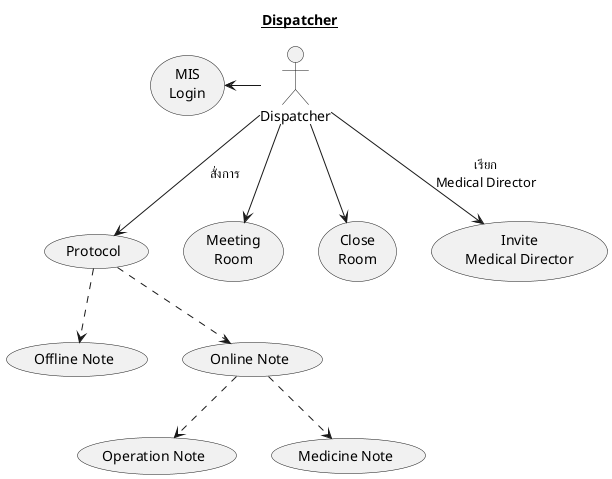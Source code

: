 @startuml
Title __Dispatcher__
  :Dispatcher: as Dispatcher

  usecase (Protocol) as Protocol
  usecase (Offline Note) as Offline
  usecase (Online Note) as Online
  usecase (Operation Note) as Ops
  usecase (Medicine Note) as Med
  Protocol ..> Offline
  Protocol ..> Online
  Online ..> Ops
  Online ..> Med

  usecase (MIS\nLogin) as MISLogin
  usecase (Meeting\nRoom) as MeetingRoom
  usecase (Close\nRoom) as CloseRoom
  usecase (Invite\nMedical Director) as InviteMD

  Dispatcher -left-> MISLogin
  Dispatcher --> MeetingRoom
  Dispatcher --> CloseRoom
  Dispatcher --> Protocol : สั่งการ
  Dispatcher --> InviteMD : เรียก\nMedical Director

@enduml
